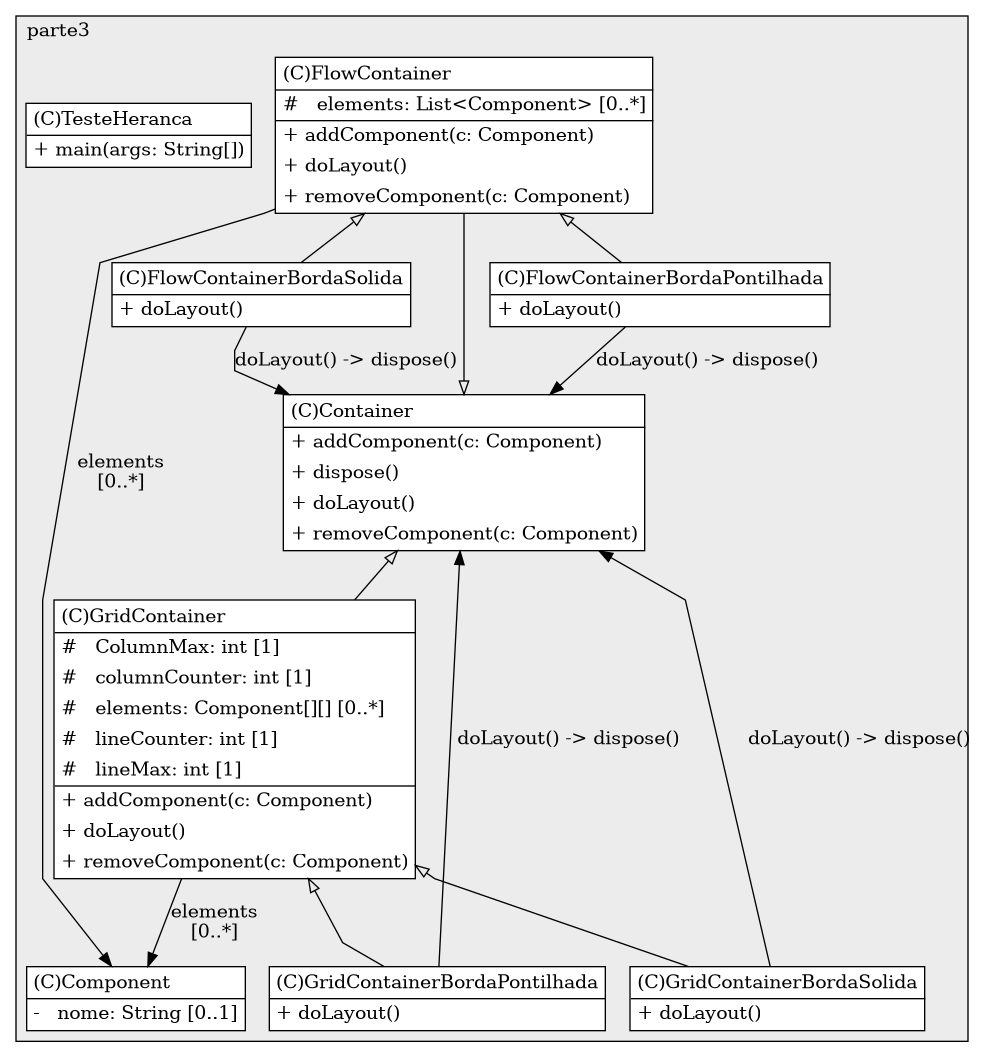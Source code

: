 @startuml

/' diagram meta data start
config=StructureConfiguration;
{
  "projectClassification": {
    "searchMode": "OpenProject", // OpenProject, AllProjects
    "includedProjects": "",
    "pathEndKeywords": "*.impl",
    "isClientPath": "",
    "isClientName": "",
    "isTestPath": "",
    "isTestName": "",
    "isMappingPath": "",
    "isMappingName": "",
    "isDataAccessPath": "",
    "isDataAccessName": "",
    "isDataStructurePath": "",
    "isDataStructureName": "",
    "isInterfaceStructuresPath": "",
    "isInterfaceStructuresName": "",
    "isEntryPointPath": "",
    "isEntryPointName": "",
    "treatFinalFieldsAsMandatory": false
  },
  "graphRestriction": {
    "classPackageExcludeFilter": "",
    "classPackageIncludeFilter": "",
    "classNameExcludeFilter": "",
    "classNameIncludeFilter": "",
    "methodNameExcludeFilter": "",
    "methodNameIncludeFilter": "",
    "removeByInheritance": "", // inheritance/annotation based filtering is done in a second step
    "removeByAnnotation": "",
    "removeByClassPackage": "", // cleanup the graph after inheritance/annotation based filtering is done
    "removeByClassName": "",
    "cutMappings": false,
    "cutEnum": true,
    "cutTests": true,
    "cutClient": true,
    "cutDataAccess": false,
    "cutInterfaceStructures": false,
    "cutDataStructures": false,
    "cutGetterAndSetter": true,
    "cutConstructors": true
  },
  "graphTraversal": {
    "forwardDepth": 6,
    "backwardDepth": 6,
    "classPackageExcludeFilter": "",
    "classPackageIncludeFilter": "",
    "classNameExcludeFilter": "",
    "classNameIncludeFilter": "",
    "methodNameExcludeFilter": "",
    "methodNameIncludeFilter": "",
    "hideMappings": false,
    "hideDataStructures": false,
    "hidePrivateMethods": true,
    "hideInterfaceCalls": true, // indirection: implementation -> interface (is hidden) -> implementation
    "onlyShowApplicationEntryPoints": false, // root node is included
    "useMethodCallsForStructureDiagram": "ForwardOnly" // ForwardOnly, BothDirections, No
  },
  "details": {
    "aggregation": "GroupByClass", // ByClass, GroupByClass, None
    "showClassGenericTypes": true,
    "showMethods": true,
    "showMethodParameterNames": true,
    "showMethodParameterTypes": true,
    "showMethodReturnType": true,
    "showPackageLevels": 2,
    "showDetailedClassStructure": true
  },
  "rootClass": "roteiro7.parte3.TesteHeranca",
  "extensionCallbackMethod": "" // qualified.class.name#methodName - signature: public static String method(String)
}
diagram meta data end '/



digraph g {
    rankdir="TB"
    splines=polyline
    

'nodes 
subgraph cluster_995410015 { 
   	label=parte3
	labeljust=l
	fillcolor="#ececec"
	style=filled
   
   Component890418832[
	label=<<TABLE BORDER="1" CELLBORDER="0" CELLPADDING="4" CELLSPACING="0">
<TR><TD ALIGN="LEFT" >(C)Component</TD></TR>
<HR/>
<TR><TD ALIGN="LEFT" >-   nome: String [0..1]</TD></TR>
</TABLE>>
	style=filled
	margin=0
	shape=plaintext
	fillcolor="#FFFFFF"
];

Container890418832[
	label=<<TABLE BORDER="1" CELLBORDER="0" CELLPADDING="4" CELLSPACING="0">
<TR><TD ALIGN="LEFT" >(C)Container</TD></TR>
<HR/>
<TR><TD ALIGN="LEFT" >+ addComponent(c: Component)</TD></TR>
<TR><TD ALIGN="LEFT" >+ dispose()</TD></TR>
<TR><TD ALIGN="LEFT" >+ doLayout()</TD></TR>
<TR><TD ALIGN="LEFT" >+ removeComponent(c: Component)</TD></TR>
</TABLE>>
	style=filled
	margin=0
	shape=plaintext
	fillcolor="#FFFFFF"
];

FlowContainer890418832[
	label=<<TABLE BORDER="1" CELLBORDER="0" CELLPADDING="4" CELLSPACING="0">
<TR><TD ALIGN="LEFT" >(C)FlowContainer</TD></TR>
<HR/>
<TR><TD ALIGN="LEFT" >#   elements: List&lt;Component&gt; [0..*]</TD></TR>
<HR/>
<TR><TD ALIGN="LEFT" >+ addComponent(c: Component)</TD></TR>
<TR><TD ALIGN="LEFT" >+ doLayout()</TD></TR>
<TR><TD ALIGN="LEFT" >+ removeComponent(c: Component)</TD></TR>
</TABLE>>
	style=filled
	margin=0
	shape=plaintext
	fillcolor="#FFFFFF"
];

FlowContainerBordaPontilhada890418832[
	label=<<TABLE BORDER="1" CELLBORDER="0" CELLPADDING="4" CELLSPACING="0">
<TR><TD ALIGN="LEFT" >(C)FlowContainerBordaPontilhada</TD></TR>
<HR/>
<TR><TD ALIGN="LEFT" >+ doLayout()</TD></TR>
</TABLE>>
	style=filled
	margin=0
	shape=plaintext
	fillcolor="#FFFFFF"
];

FlowContainerBordaSolida890418832[
	label=<<TABLE BORDER="1" CELLBORDER="0" CELLPADDING="4" CELLSPACING="0">
<TR><TD ALIGN="LEFT" >(C)FlowContainerBordaSolida</TD></TR>
<HR/>
<TR><TD ALIGN="LEFT" >+ doLayout()</TD></TR>
</TABLE>>
	style=filled
	margin=0
	shape=plaintext
	fillcolor="#FFFFFF"
];

GridContainer890418832[
	label=<<TABLE BORDER="1" CELLBORDER="0" CELLPADDING="4" CELLSPACING="0">
<TR><TD ALIGN="LEFT" >(C)GridContainer</TD></TR>
<HR/>
<TR><TD ALIGN="LEFT" >#   ColumnMax: int [1]</TD></TR>
<TR><TD ALIGN="LEFT" >#   columnCounter: int [1]</TD></TR>
<TR><TD ALIGN="LEFT" >#   elements: Component[][] [0..*]</TD></TR>
<TR><TD ALIGN="LEFT" >#   lineCounter: int [1]</TD></TR>
<TR><TD ALIGN="LEFT" >#   lineMax: int [1]</TD></TR>
<HR/>
<TR><TD ALIGN="LEFT" >+ addComponent(c: Component)</TD></TR>
<TR><TD ALIGN="LEFT" >+ doLayout()</TD></TR>
<TR><TD ALIGN="LEFT" >+ removeComponent(c: Component)</TD></TR>
</TABLE>>
	style=filled
	margin=0
	shape=plaintext
	fillcolor="#FFFFFF"
];

GridContainerBordaPontilhada890418832[
	label=<<TABLE BORDER="1" CELLBORDER="0" CELLPADDING="4" CELLSPACING="0">
<TR><TD ALIGN="LEFT" >(C)GridContainerBordaPontilhada</TD></TR>
<HR/>
<TR><TD ALIGN="LEFT" >+ doLayout()</TD></TR>
</TABLE>>
	style=filled
	margin=0
	shape=plaintext
	fillcolor="#FFFFFF"
];

GridContainerBordaSolida890418832[
	label=<<TABLE BORDER="1" CELLBORDER="0" CELLPADDING="4" CELLSPACING="0">
<TR><TD ALIGN="LEFT" >(C)GridContainerBordaSolida</TD></TR>
<HR/>
<TR><TD ALIGN="LEFT" >+ doLayout()</TD></TR>
</TABLE>>
	style=filled
	margin=0
	shape=plaintext
	fillcolor="#FFFFFF"
];

TesteHeranca890418832[
	label=<<TABLE BORDER="1" CELLBORDER="0" CELLPADDING="4" CELLSPACING="0">
<TR><TD ALIGN="LEFT" >(C)TesteHeranca</TD></TR>
<HR/>
<TR><TD ALIGN="LEFT" >+ main(args: String[])</TD></TR>
</TABLE>>
	style=filled
	margin=0
	shape=plaintext
	fillcolor="#FFFFFF"
];
} 

'edges    
Container890418832 -> FlowContainer890418832[arrowhead=none, arrowtail=empty, dir=both];
Container890418832 -> GridContainer890418832[arrowhead=none, arrowtail=empty, dir=both];
FlowContainer890418832 -> Component890418832[label="elements
[0..*]"];
FlowContainer890418832 -> FlowContainerBordaPontilhada890418832[arrowhead=none, arrowtail=empty, dir=both];
FlowContainer890418832 -> FlowContainerBordaSolida890418832[arrowhead=none, arrowtail=empty, dir=both];
FlowContainerBordaPontilhada890418832 -> Container890418832[label="doLayout() -> dispose()"];
FlowContainerBordaSolida890418832 -> Container890418832[label="doLayout() -> dispose()"];
GridContainer890418832 -> Component890418832[label="elements
[0..*]"];
GridContainer890418832 -> GridContainerBordaPontilhada890418832[arrowhead=none, arrowtail=empty, dir=both];
GridContainer890418832 -> GridContainerBordaSolida890418832[arrowhead=none, arrowtail=empty, dir=both];
GridContainerBordaPontilhada890418832 -> Container890418832[label="doLayout() -> dispose()"];
GridContainerBordaSolida890418832 -> Container890418832[label="doLayout() -> dispose()"];
    
}
@enduml